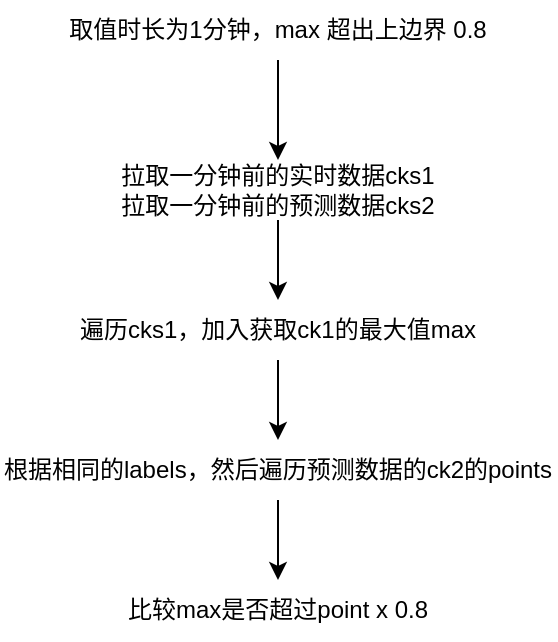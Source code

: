<mxfile version="21.2.9" type="github">
  <diagram name="第 1 页" id="X3EYqgOOTqFWyvQvBRoP">
    <mxGraphModel dx="823" dy="544" grid="1" gridSize="10" guides="1" tooltips="1" connect="1" arrows="1" fold="1" page="1" pageScale="1" pageWidth="827" pageHeight="1169" math="0" shadow="0">
      <root>
        <mxCell id="0" />
        <mxCell id="1" parent="0" />
        <mxCell id="uLSxGME1FkIHebY0g9c3-4" value="" style="edgeStyle=orthogonalEdgeStyle;rounded=0;orthogonalLoop=1;jettySize=auto;html=1;" edge="1" parent="1" source="uLSxGME1FkIHebY0g9c3-1" target="uLSxGME1FkIHebY0g9c3-3">
          <mxGeometry relative="1" as="geometry" />
        </mxCell>
        <mxCell id="uLSxGME1FkIHebY0g9c3-1" value="取值时长为1分钟，max 超出上边界 0.8" style="text;html=1;strokeColor=none;fillColor=none;align=center;verticalAlign=middle;whiteSpace=wrap;rounded=0;" vertex="1" parent="1">
          <mxGeometry x="289" y="120" width="250" height="30" as="geometry" />
        </mxCell>
        <mxCell id="uLSxGME1FkIHebY0g9c3-6" value="" style="edgeStyle=orthogonalEdgeStyle;rounded=0;orthogonalLoop=1;jettySize=auto;html=1;" edge="1" parent="1" source="uLSxGME1FkIHebY0g9c3-3" target="uLSxGME1FkIHebY0g9c3-5">
          <mxGeometry relative="1" as="geometry" />
        </mxCell>
        <mxCell id="uLSxGME1FkIHebY0g9c3-3" value="拉取一分钟前的实时数据cks1&lt;br&gt;拉取一分钟前的预测数据cks2" style="text;html=1;strokeColor=none;fillColor=none;align=center;verticalAlign=middle;whiteSpace=wrap;rounded=0;" vertex="1" parent="1">
          <mxGeometry x="321" y="200" width="186" height="30" as="geometry" />
        </mxCell>
        <mxCell id="uLSxGME1FkIHebY0g9c3-8" value="" style="edgeStyle=orthogonalEdgeStyle;rounded=0;orthogonalLoop=1;jettySize=auto;html=1;" edge="1" parent="1" source="uLSxGME1FkIHebY0g9c3-5" target="uLSxGME1FkIHebY0g9c3-7">
          <mxGeometry relative="1" as="geometry" />
        </mxCell>
        <mxCell id="uLSxGME1FkIHebY0g9c3-5" value="遍历cks1，加入获取ck1的最大值max" style="text;html=1;strokeColor=none;fillColor=none;align=center;verticalAlign=middle;whiteSpace=wrap;rounded=0;" vertex="1" parent="1">
          <mxGeometry x="302" y="270" width="224" height="30" as="geometry" />
        </mxCell>
        <mxCell id="uLSxGME1FkIHebY0g9c3-10" value="" style="edgeStyle=orthogonalEdgeStyle;rounded=0;orthogonalLoop=1;jettySize=auto;html=1;" edge="1" parent="1" source="uLSxGME1FkIHebY0g9c3-7" target="uLSxGME1FkIHebY0g9c3-9">
          <mxGeometry relative="1" as="geometry" />
        </mxCell>
        <mxCell id="uLSxGME1FkIHebY0g9c3-7" value="根据相同的labels，然后遍历预测数据的ck2的points" style="text;html=1;strokeColor=none;fillColor=none;align=center;verticalAlign=middle;whiteSpace=wrap;rounded=0;" vertex="1" parent="1">
          <mxGeometry x="275" y="340" width="278" height="30" as="geometry" />
        </mxCell>
        <mxCell id="uLSxGME1FkIHebY0g9c3-9" value="比较max是否超过point x 0.8" style="text;html=1;strokeColor=none;fillColor=none;align=center;verticalAlign=middle;whiteSpace=wrap;rounded=0;" vertex="1" parent="1">
          <mxGeometry x="326" y="410" width="176" height="30" as="geometry" />
        </mxCell>
      </root>
    </mxGraphModel>
  </diagram>
</mxfile>
